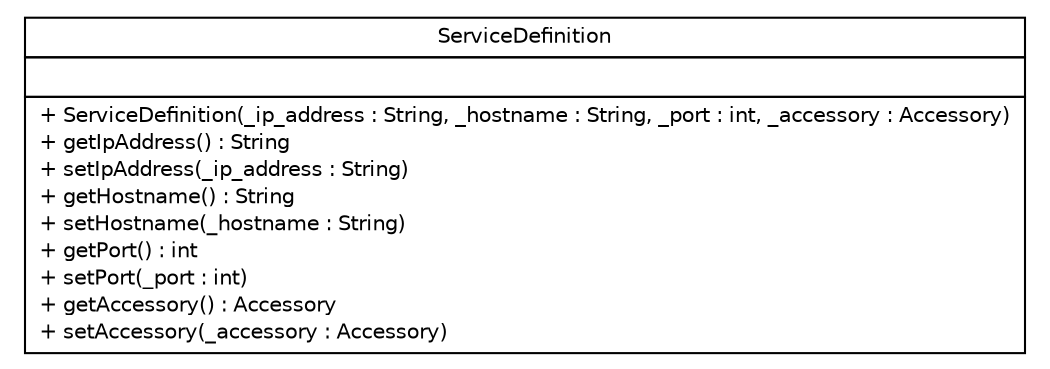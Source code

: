 #!/usr/local/bin/dot
#
# Class diagram 
# Generated by UMLGraph version 5.1 (http://www.umlgraph.org/)
#

digraph G {
	edge [fontname="Helvetica",fontsize=10,labelfontname="Helvetica",labelfontsize=10];
	node [fontname="Helvetica",fontsize=10,shape=plaintext];
	nodesep=0.25;
	ranksep=0.5;
	// com.clapi.simulator.device.ServiceDefinition
	c0 [label=<<table title="com.clapi.simulator.device.ServiceDefinition" border="0" cellborder="1" cellspacing="0" cellpadding="2" port="p" href="./ServiceDefinition.html">
		<tr><td><table border="0" cellspacing="0" cellpadding="1">
<tr><td align="center" balign="center"> ServiceDefinition </td></tr>
		</table></td></tr>
		<tr><td><table border="0" cellspacing="0" cellpadding="1">
<tr><td align="left" balign="left">  </td></tr>
		</table></td></tr>
		<tr><td><table border="0" cellspacing="0" cellpadding="1">
<tr><td align="left" balign="left"> + ServiceDefinition(_ip_address : String, _hostname : String, _port : int, _accessory : Accessory) </td></tr>
<tr><td align="left" balign="left"> + getIpAddress() : String </td></tr>
<tr><td align="left" balign="left"> + setIpAddress(_ip_address : String) </td></tr>
<tr><td align="left" balign="left"> + getHostname() : String </td></tr>
<tr><td align="left" balign="left"> + setHostname(_hostname : String) </td></tr>
<tr><td align="left" balign="left"> + getPort() : int </td></tr>
<tr><td align="left" balign="left"> + setPort(_port : int) </td></tr>
<tr><td align="left" balign="left"> + getAccessory() : Accessory </td></tr>
<tr><td align="left" balign="left"> + setAccessory(_accessory : Accessory) </td></tr>
		</table></td></tr>
		</table>>, fontname="Helvetica", fontcolor="black", fontsize=10.0];
}

